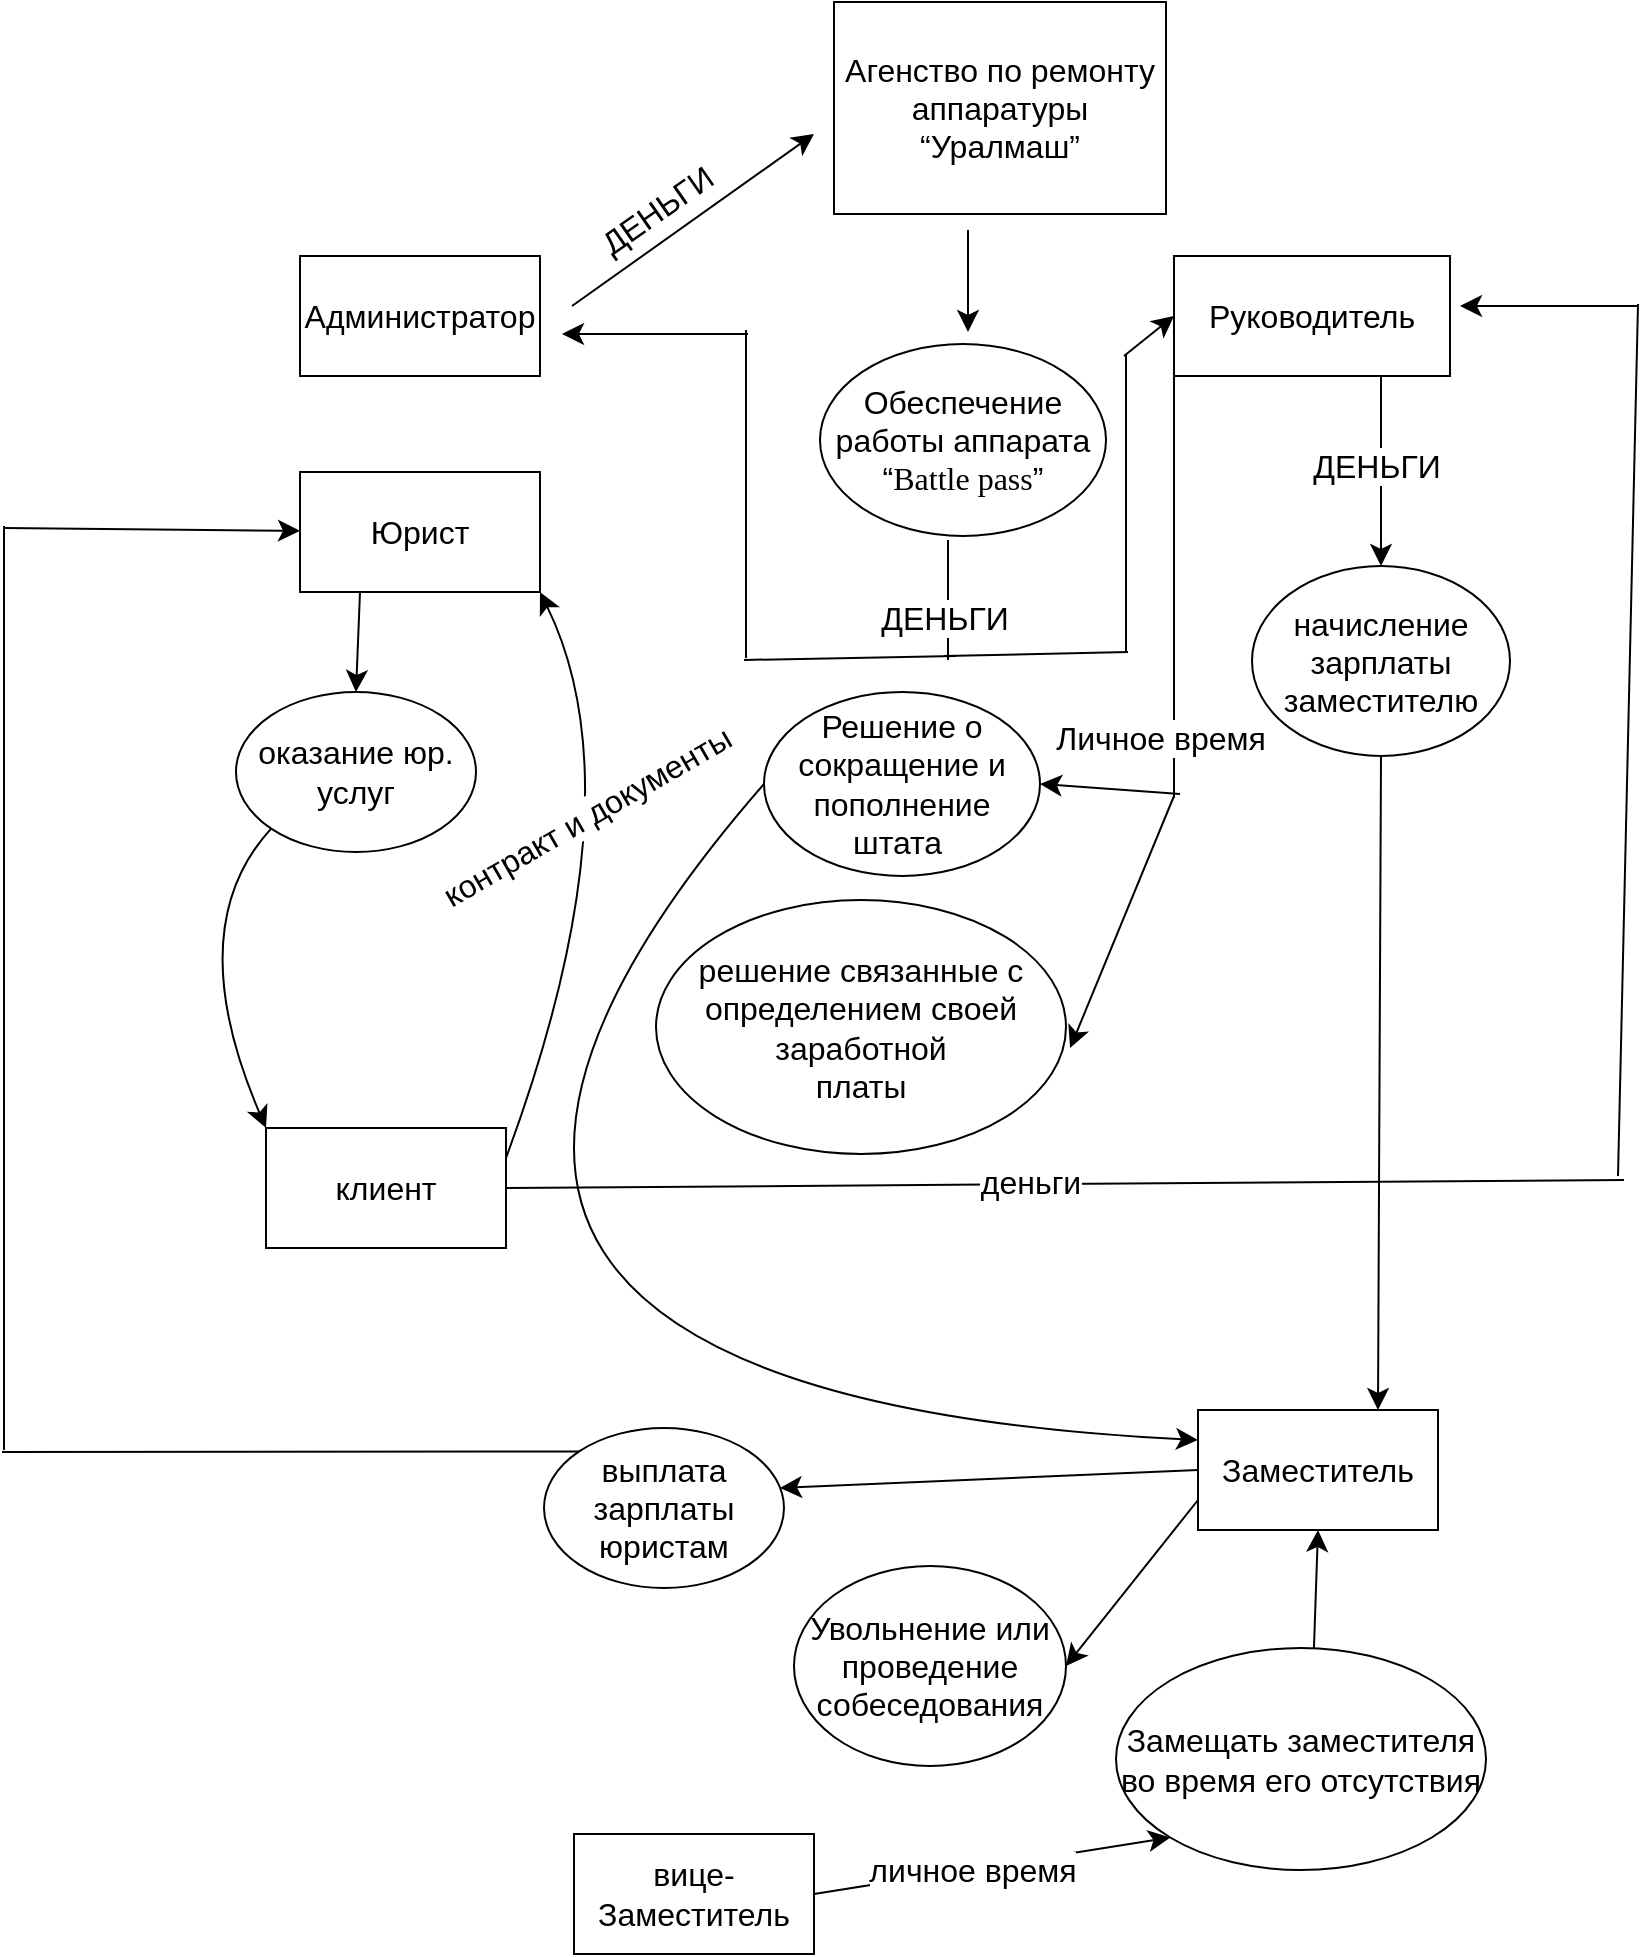 <mxfile version="22.1.21" type="github">
  <diagram name="Страница — 1" id="nTOJG4U7TyEazY0ghbzv">
    <mxGraphModel dx="1083" dy="1205" grid="0" gridSize="10" guides="1" tooltips="1" connect="1" arrows="1" fold="1" page="0" pageScale="1" pageWidth="827" pageHeight="1169" math="0" shadow="0">
      <root>
        <mxCell id="0" />
        <mxCell id="1" parent="0" />
        <mxCell id="ied_S7TfPLxYeV3mwsQc-1" value="Администратор" style="rounded=0;whiteSpace=wrap;html=1;fontSize=16;" vertex="1" parent="1">
          <mxGeometry x="-96" y="-101" width="120" height="60" as="geometry" />
        </mxCell>
        <mxCell id="ied_S7TfPLxYeV3mwsQc-2" value="Юрист" style="rounded=0;whiteSpace=wrap;html=1;fontSize=16;" vertex="1" parent="1">
          <mxGeometry x="-96" y="7" width="120" height="60" as="geometry" />
        </mxCell>
        <mxCell id="ied_S7TfPLxYeV3mwsQc-3" value="Руководитель" style="rounded=0;whiteSpace=wrap;html=1;fontSize=16;" vertex="1" parent="1">
          <mxGeometry x="341" y="-101" width="138" height="60" as="geometry" />
        </mxCell>
        <mxCell id="ied_S7TfPLxYeV3mwsQc-5" value="вице-Заместитель" style="rounded=0;whiteSpace=wrap;html=1;fontSize=16;" vertex="1" parent="1">
          <mxGeometry x="41" y="688" width="120" height="60" as="geometry" />
        </mxCell>
        <mxCell id="ied_S7TfPLxYeV3mwsQc-6" value="Заместитель" style="rounded=0;whiteSpace=wrap;html=1;fontSize=16;" vertex="1" parent="1">
          <mxGeometry x="353" y="476" width="120" height="60" as="geometry" />
        </mxCell>
        <mxCell id="ied_S7TfPLxYeV3mwsQc-8" value="Обеспечение работы аппарата “&lt;span style=&quot;font-size:12.0pt;font-family:&amp;quot;Times New Roman&amp;quot;,&amp;quot;serif&amp;quot;;&lt;br/&gt;mso-fareast-font-family:&amp;quot;Times New Roman&amp;quot;;mso-ansi-language:EN-US;mso-fareast-language:&lt;br/&gt;RU;mso-bidi-language:AR-SA&quot; lang=&quot;EN-US&quot;&gt;Battle&lt;/span&gt;&lt;span style=&quot;font-size:&lt;br/&gt;12.0pt;font-family:&amp;quot;Times New Roman&amp;quot;,&amp;quot;serif&amp;quot;;mso-fareast-font-family:&amp;quot;Times New Roman&amp;quot;;&lt;br/&gt;mso-ansi-language:RU;mso-fareast-language:RU;mso-bidi-language:AR-SA&quot; lang=&quot;EN-US&quot;&gt; &lt;/span&gt;&lt;span style=&quot;font-size:12.0pt;font-family:&amp;quot;Times New Roman&amp;quot;,&amp;quot;serif&amp;quot;;&lt;br/&gt;mso-fareast-font-family:&amp;quot;Times New Roman&amp;quot;;mso-ansi-language:EN-US;mso-fareast-language:&lt;br/&gt;RU;mso-bidi-language:AR-SA&quot; lang=&quot;EN-US&quot;&gt;pass&lt;/span&gt;&lt;span style=&quot;font-size:12.0pt;&lt;br/&gt;font-family:&amp;quot;Times New Roman&amp;quot;,&amp;quot;serif&amp;quot;;mso-fareast-font-family:&amp;quot;Times New Roman&amp;quot;;&lt;br/&gt;mso-ansi-language:RU;mso-fareast-language:RU;mso-bidi-language:AR-SA&quot;&gt;”&lt;/span&gt;" style="ellipse;whiteSpace=wrap;html=1;fontSize=16;" vertex="1" parent="1">
          <mxGeometry x="164" y="-57" width="143" height="96" as="geometry" />
        </mxCell>
        <mxCell id="ied_S7TfPLxYeV3mwsQc-9" value="Решение о сокращение и пополнение штата&amp;nbsp;" style="ellipse;whiteSpace=wrap;html=1;fontSize=16;" vertex="1" parent="1">
          <mxGeometry x="136" y="117" width="138" height="92" as="geometry" />
        </mxCell>
        <mxCell id="ied_S7TfPLxYeV3mwsQc-10" value="начисление зарплаты заместителю" style="ellipse;whiteSpace=wrap;html=1;fontSize=16;" vertex="1" parent="1">
          <mxGeometry x="380" y="54" width="129" height="95" as="geometry" />
        </mxCell>
        <mxCell id="ied_S7TfPLxYeV3mwsQc-11" value="решение связанные с определением своей заработной&lt;br/&gt;платы" style="ellipse;whiteSpace=wrap;html=1;fontSize=16;" vertex="1" parent="1">
          <mxGeometry x="82" y="221" width="205" height="127" as="geometry" />
        </mxCell>
        <mxCell id="ied_S7TfPLxYeV3mwsQc-12" value="" style="endArrow=classic;html=1;rounded=0;fontSize=12;startSize=8;endSize=8;curved=1;" edge="1" parent="1">
          <mxGeometry width="50" height="50" relative="1" as="geometry">
            <mxPoint x="40" y="-76" as="sourcePoint" />
            <mxPoint x="161" y="-162" as="targetPoint" />
          </mxGeometry>
        </mxCell>
        <mxCell id="ied_S7TfPLxYeV3mwsQc-13" value="ДЕНЬГИ" style="edgeLabel;html=1;align=center;verticalAlign=middle;resizable=0;points=[];fontSize=16;rotation=-35;" vertex="1" connectable="0" parent="ied_S7TfPLxYeV3mwsQc-12">
          <mxGeometry x="-0.244" y="1" relative="1" as="geometry">
            <mxPoint x="-3" y="-15" as="offset" />
          </mxGeometry>
        </mxCell>
        <mxCell id="ied_S7TfPLxYeV3mwsQc-14" value="Агенство по ремонту аппаратуры “Уралмаш”" style="rounded=0;whiteSpace=wrap;html=1;fontSize=16;" vertex="1" parent="1">
          <mxGeometry x="171" y="-228" width="166" height="106" as="geometry" />
        </mxCell>
        <mxCell id="ied_S7TfPLxYeV3mwsQc-16" value="" style="endArrow=classic;html=1;rounded=0;fontSize=12;startSize=8;endSize=8;curved=1;" edge="1" parent="1">
          <mxGeometry width="50" height="50" relative="1" as="geometry">
            <mxPoint x="238" y="-114" as="sourcePoint" />
            <mxPoint x="238" y="-63" as="targetPoint" />
          </mxGeometry>
        </mxCell>
        <mxCell id="ied_S7TfPLxYeV3mwsQc-18" value="" style="endArrow=none;html=1;rounded=0;fontSize=12;startSize=8;endSize=8;curved=1;" edge="1" parent="1">
          <mxGeometry width="50" height="50" relative="1" as="geometry">
            <mxPoint x="228" y="101" as="sourcePoint" />
            <mxPoint x="228" y="41" as="targetPoint" />
          </mxGeometry>
        </mxCell>
        <mxCell id="ied_S7TfPLxYeV3mwsQc-19" value="" style="endArrow=none;html=1;rounded=0;fontSize=12;startSize=8;endSize=8;curved=1;" edge="1" parent="1">
          <mxGeometry width="50" height="50" relative="1" as="geometry">
            <mxPoint x="126" y="101" as="sourcePoint" />
            <mxPoint x="232" y="99" as="targetPoint" />
          </mxGeometry>
        </mxCell>
        <mxCell id="ied_S7TfPLxYeV3mwsQc-25" value="ДЕНЬГИ" style="edgeLabel;html=1;align=center;verticalAlign=middle;resizable=0;points=[];fontSize=16;" vertex="1" connectable="0" parent="ied_S7TfPLxYeV3mwsQc-19">
          <mxGeometry x="-0.245" y="1" relative="1" as="geometry">
            <mxPoint x="60" y="-19" as="offset" />
          </mxGeometry>
        </mxCell>
        <mxCell id="ied_S7TfPLxYeV3mwsQc-20" value="" style="endArrow=none;html=1;rounded=0;fontSize=12;startSize=8;endSize=8;curved=1;" edge="1" parent="1">
          <mxGeometry width="50" height="50" relative="1" as="geometry">
            <mxPoint x="127" y="100" as="sourcePoint" />
            <mxPoint x="127" y="-64" as="targetPoint" />
          </mxGeometry>
        </mxCell>
        <mxCell id="ied_S7TfPLxYeV3mwsQc-21" value="" style="endArrow=classic;html=1;rounded=0;fontSize=12;startSize=8;endSize=8;curved=1;" edge="1" parent="1">
          <mxGeometry width="50" height="50" relative="1" as="geometry">
            <mxPoint x="128" y="-62" as="sourcePoint" />
            <mxPoint x="35" y="-62" as="targetPoint" />
          </mxGeometry>
        </mxCell>
        <mxCell id="ied_S7TfPLxYeV3mwsQc-22" value="" style="endArrow=none;html=1;rounded=0;fontSize=12;startSize=8;endSize=8;curved=1;" edge="1" parent="1">
          <mxGeometry width="50" height="50" relative="1" as="geometry">
            <mxPoint x="226" y="99" as="sourcePoint" />
            <mxPoint x="318" y="97" as="targetPoint" />
          </mxGeometry>
        </mxCell>
        <mxCell id="ied_S7TfPLxYeV3mwsQc-23" value="" style="endArrow=none;html=1;rounded=0;fontSize=12;startSize=8;endSize=8;curved=1;" edge="1" parent="1">
          <mxGeometry width="50" height="50" relative="1" as="geometry">
            <mxPoint x="317" y="97" as="sourcePoint" />
            <mxPoint x="317" y="-52" as="targetPoint" />
          </mxGeometry>
        </mxCell>
        <mxCell id="ied_S7TfPLxYeV3mwsQc-24" value="" style="endArrow=classic;html=1;rounded=0;fontSize=12;startSize=8;endSize=8;curved=1;entryX=0;entryY=0.5;entryDx=0;entryDy=0;" edge="1" parent="1" target="ied_S7TfPLxYeV3mwsQc-3">
          <mxGeometry width="50" height="50" relative="1" as="geometry">
            <mxPoint x="316" y="-51" as="sourcePoint" />
            <mxPoint x="344" y="-51" as="targetPoint" />
          </mxGeometry>
        </mxCell>
        <mxCell id="ied_S7TfPLxYeV3mwsQc-26" value="" style="endArrow=classic;html=1;rounded=0;fontSize=12;startSize=8;endSize=8;curved=1;entryX=0.5;entryY=0;entryDx=0;entryDy=0;exitX=0.75;exitY=1;exitDx=0;exitDy=0;" edge="1" parent="1" source="ied_S7TfPLxYeV3mwsQc-3" target="ied_S7TfPLxYeV3mwsQc-10">
          <mxGeometry width="50" height="50" relative="1" as="geometry">
            <mxPoint x="426" y="-24" as="sourcePoint" />
            <mxPoint x="426" y="50" as="targetPoint" />
          </mxGeometry>
        </mxCell>
        <mxCell id="ied_S7TfPLxYeV3mwsQc-27" value="ДЕНЬГИ" style="edgeLabel;html=1;align=center;verticalAlign=middle;resizable=0;points=[];fontSize=16;" vertex="1" connectable="0" parent="ied_S7TfPLxYeV3mwsQc-26">
          <mxGeometry x="-0.054" y="-3" relative="1" as="geometry">
            <mxPoint as="offset" />
          </mxGeometry>
        </mxCell>
        <mxCell id="ied_S7TfPLxYeV3mwsQc-28" value="" style="endArrow=classic;html=1;rounded=0;fontSize=12;startSize=8;endSize=8;curved=1;entryX=0.75;entryY=0;entryDx=0;entryDy=0;exitX=0.5;exitY=1;exitDx=0;exitDy=0;" edge="1" parent="1" source="ied_S7TfPLxYeV3mwsQc-10" target="ied_S7TfPLxYeV3mwsQc-6">
          <mxGeometry width="50" height="50" relative="1" as="geometry">
            <mxPoint x="425" y="156" as="sourcePoint" />
            <mxPoint x="423" y="230" as="targetPoint" />
          </mxGeometry>
        </mxCell>
        <mxCell id="ied_S7TfPLxYeV3mwsQc-30" value="" style="endArrow=none;html=1;rounded=0;fontSize=12;startSize=8;endSize=8;curved=1;entryX=0;entryY=1;entryDx=0;entryDy=0;" edge="1" parent="1" target="ied_S7TfPLxYeV3mwsQc-3">
          <mxGeometry width="50" height="50" relative="1" as="geometry">
            <mxPoint x="341" y="170" as="sourcePoint" />
            <mxPoint x="356" y="-38" as="targetPoint" />
          </mxGeometry>
        </mxCell>
        <mxCell id="ied_S7TfPLxYeV3mwsQc-34" value="Личное время" style="edgeLabel;html=1;align=center;verticalAlign=middle;resizable=0;points=[];fontSize=16;" vertex="1" connectable="0" parent="ied_S7TfPLxYeV3mwsQc-30">
          <mxGeometry x="0.289" y="-2" relative="1" as="geometry">
            <mxPoint x="-9" y="106" as="offset" />
          </mxGeometry>
        </mxCell>
        <mxCell id="ied_S7TfPLxYeV3mwsQc-32" value="" style="endArrow=classic;html=1;rounded=0;fontSize=12;startSize=8;endSize=8;curved=1;entryX=1;entryY=0.5;entryDx=0;entryDy=0;" edge="1" parent="1" target="ied_S7TfPLxYeV3mwsQc-9">
          <mxGeometry width="50" height="50" relative="1" as="geometry">
            <mxPoint x="344" y="168" as="sourcePoint" />
            <mxPoint x="217" y="166" as="targetPoint" />
          </mxGeometry>
        </mxCell>
        <mxCell id="ied_S7TfPLxYeV3mwsQc-33" value="" style="endArrow=classic;html=1;rounded=0;fontSize=12;startSize=8;endSize=8;curved=1;entryX=1.01;entryY=0.583;entryDx=0;entryDy=0;entryPerimeter=0;" edge="1" parent="1" target="ied_S7TfPLxYeV3mwsQc-11">
          <mxGeometry width="50" height="50" relative="1" as="geometry">
            <mxPoint x="341" y="169" as="sourcePoint" />
            <mxPoint x="217" y="166" as="targetPoint" />
          </mxGeometry>
        </mxCell>
        <mxCell id="ied_S7TfPLxYeV3mwsQc-36" value="Увольнение или проведение собеседования" style="ellipse;whiteSpace=wrap;html=1;fontSize=16;" vertex="1" parent="1">
          <mxGeometry x="151" y="554" width="136" height="100" as="geometry" />
        </mxCell>
        <mxCell id="ied_S7TfPLxYeV3mwsQc-38" value="" style="endArrow=classic;html=1;rounded=0;fontSize=12;startSize=8;endSize=8;curved=1;entryX=0;entryY=0.25;entryDx=0;entryDy=0;exitX=0;exitY=0.5;exitDx=0;exitDy=0;" edge="1" parent="1" source="ied_S7TfPLxYeV3mwsQc-9" target="ied_S7TfPLxYeV3mwsQc-6">
          <mxGeometry width="50" height="50" relative="1" as="geometry">
            <mxPoint x="167" y="316" as="sourcePoint" />
            <mxPoint x="217" y="266" as="targetPoint" />
            <Array as="points">
              <mxPoint x="-129" y="467" />
            </Array>
          </mxGeometry>
        </mxCell>
        <mxCell id="ied_S7TfPLxYeV3mwsQc-39" value="" style="endArrow=classic;html=1;rounded=0;fontSize=12;startSize=8;endSize=8;curved=1;entryX=1;entryY=0.5;entryDx=0;entryDy=0;exitX=0;exitY=0.75;exitDx=0;exitDy=0;" edge="1" parent="1" source="ied_S7TfPLxYeV3mwsQc-6" target="ied_S7TfPLxYeV3mwsQc-36">
          <mxGeometry width="50" height="50" relative="1" as="geometry">
            <mxPoint x="72" y="571" as="sourcePoint" />
            <mxPoint x="122" y="521" as="targetPoint" />
          </mxGeometry>
        </mxCell>
        <mxCell id="ied_S7TfPLxYeV3mwsQc-40" value="Замещать заместителя во время его отсутствия" style="ellipse;whiteSpace=wrap;html=1;fontSize=16;" vertex="1" parent="1">
          <mxGeometry x="312" y="595" width="185" height="111" as="geometry" />
        </mxCell>
        <mxCell id="ied_S7TfPLxYeV3mwsQc-41" value="" style="endArrow=classic;html=1;rounded=0;fontSize=12;startSize=8;endSize=8;curved=1;entryX=0;entryY=1;entryDx=0;entryDy=0;exitX=1;exitY=0.5;exitDx=0;exitDy=0;" edge="1" parent="1" source="ied_S7TfPLxYeV3mwsQc-5" target="ied_S7TfPLxYeV3mwsQc-40">
          <mxGeometry width="50" height="50" relative="1" as="geometry">
            <mxPoint x="274" y="736" as="sourcePoint" />
            <mxPoint x="324" y="686" as="targetPoint" />
          </mxGeometry>
        </mxCell>
        <mxCell id="ied_S7TfPLxYeV3mwsQc-42" value="личное время" style="edgeLabel;html=1;align=center;verticalAlign=middle;resizable=0;points=[];fontSize=16;" vertex="1" connectable="0" parent="ied_S7TfPLxYeV3mwsQc-41">
          <mxGeometry x="-0.335" relative="1" as="geometry">
            <mxPoint x="19" y="-3" as="offset" />
          </mxGeometry>
        </mxCell>
        <mxCell id="ied_S7TfPLxYeV3mwsQc-43" value="" style="endArrow=classic;html=1;rounded=0;fontSize=12;startSize=8;endSize=8;curved=1;entryX=0.5;entryY=1;entryDx=0;entryDy=0;exitX=0.535;exitY=0;exitDx=0;exitDy=0;exitPerimeter=0;" edge="1" parent="1" source="ied_S7TfPLxYeV3mwsQc-40" target="ied_S7TfPLxYeV3mwsQc-6">
          <mxGeometry width="50" height="50" relative="1" as="geometry">
            <mxPoint x="388" y="589" as="sourcePoint" />
            <mxPoint x="438" y="539" as="targetPoint" />
          </mxGeometry>
        </mxCell>
        <mxCell id="ied_S7TfPLxYeV3mwsQc-44" value="клиент" style="rounded=0;whiteSpace=wrap;html=1;fontSize=16;" vertex="1" parent="1">
          <mxGeometry x="-113" y="335" width="120" height="60" as="geometry" />
        </mxCell>
        <mxCell id="ied_S7TfPLxYeV3mwsQc-45" value="оказание юр. услуг" style="ellipse;whiteSpace=wrap;html=1;fontSize=16;" vertex="1" parent="1">
          <mxGeometry x="-128" y="117" width="120" height="80" as="geometry" />
        </mxCell>
        <mxCell id="ied_S7TfPLxYeV3mwsQc-47" value="" style="endArrow=classic;html=1;rounded=0;fontSize=12;startSize=8;endSize=8;curved=1;exitX=1;exitY=0.25;exitDx=0;exitDy=0;entryX=1;entryY=1;entryDx=0;entryDy=0;" edge="1" parent="1" source="ied_S7TfPLxYeV3mwsQc-44" target="ied_S7TfPLxYeV3mwsQc-2">
          <mxGeometry width="50" height="50" relative="1" as="geometry">
            <mxPoint x="19" y="226" as="sourcePoint" />
            <mxPoint x="69" y="176" as="targetPoint" />
            <Array as="points">
              <mxPoint x="74" y="169" />
            </Array>
          </mxGeometry>
        </mxCell>
        <mxCell id="ied_S7TfPLxYeV3mwsQc-48" value="контракт и документы" style="edgeLabel;html=1;align=center;verticalAlign=middle;resizable=0;points=[];fontSize=16;rotation=-30;" vertex="1" connectable="0" parent="ied_S7TfPLxYeV3mwsQc-47">
          <mxGeometry x="-0.507" y="-2" relative="1" as="geometry">
            <mxPoint x="12" y="-101" as="offset" />
          </mxGeometry>
        </mxCell>
        <mxCell id="ied_S7TfPLxYeV3mwsQc-49" value="" style="endArrow=classic;html=1;rounded=0;fontSize=12;startSize=8;endSize=8;curved=1;entryX=0.5;entryY=0;entryDx=0;entryDy=0;exitX=0.25;exitY=1;exitDx=0;exitDy=0;" edge="1" parent="1" source="ied_S7TfPLxYeV3mwsQc-2" target="ied_S7TfPLxYeV3mwsQc-45">
          <mxGeometry width="50" height="50" relative="1" as="geometry">
            <mxPoint x="-89" y="120" as="sourcePoint" />
            <mxPoint x="-39" y="70" as="targetPoint" />
          </mxGeometry>
        </mxCell>
        <mxCell id="ied_S7TfPLxYeV3mwsQc-50" value="" style="endArrow=classic;html=1;rounded=0;fontSize=12;startSize=8;endSize=8;curved=1;exitX=0;exitY=1;exitDx=0;exitDy=0;entryX=0;entryY=0;entryDx=0;entryDy=0;" edge="1" parent="1" source="ied_S7TfPLxYeV3mwsQc-45" target="ied_S7TfPLxYeV3mwsQc-44">
          <mxGeometry width="50" height="50" relative="1" as="geometry">
            <mxPoint x="-101" y="286" as="sourcePoint" />
            <mxPoint x="-51" y="236" as="targetPoint" />
            <Array as="points">
              <mxPoint x="-156" y="235" />
            </Array>
          </mxGeometry>
        </mxCell>
        <mxCell id="ied_S7TfPLxYeV3mwsQc-52" value="выплата зарплаты&lt;br&gt;юристам" style="ellipse;whiteSpace=wrap;html=1;fontSize=16;" vertex="1" parent="1">
          <mxGeometry x="26" y="485" width="120" height="80" as="geometry" />
        </mxCell>
        <mxCell id="ied_S7TfPLxYeV3mwsQc-55" value="" style="endArrow=classic;html=1;rounded=0;fontSize=12;startSize=8;endSize=8;curved=1;entryX=0.983;entryY=0.375;entryDx=0;entryDy=0;entryPerimeter=0;exitX=0;exitY=0.5;exitDx=0;exitDy=0;" edge="1" parent="1" source="ied_S7TfPLxYeV3mwsQc-6" target="ied_S7TfPLxYeV3mwsQc-52">
          <mxGeometry width="50" height="50" relative="1" as="geometry">
            <mxPoint x="183" y="416" as="sourcePoint" />
            <mxPoint x="233" y="366" as="targetPoint" />
          </mxGeometry>
        </mxCell>
        <mxCell id="ied_S7TfPLxYeV3mwsQc-57" value="" style="endArrow=none;html=1;rounded=0;fontSize=12;startSize=8;endSize=8;curved=1;entryX=0;entryY=0;entryDx=0;entryDy=0;" edge="1" parent="1" target="ied_S7TfPLxYeV3mwsQc-52">
          <mxGeometry width="50" height="50" relative="1" as="geometry">
            <mxPoint x="-245" y="497" as="sourcePoint" />
            <mxPoint x="-40" y="489" as="targetPoint" />
          </mxGeometry>
        </mxCell>
        <mxCell id="ied_S7TfPLxYeV3mwsQc-58" value="" style="endArrow=none;html=1;rounded=0;fontSize=12;startSize=8;endSize=8;curved=1;" edge="1" parent="1">
          <mxGeometry width="50" height="50" relative="1" as="geometry">
            <mxPoint x="-244" y="496" as="sourcePoint" />
            <mxPoint x="-244" y="34" as="targetPoint" />
          </mxGeometry>
        </mxCell>
        <mxCell id="ied_S7TfPLxYeV3mwsQc-59" value="" style="endArrow=classic;html=1;rounded=0;fontSize=12;startSize=8;endSize=8;curved=1;" edge="1" parent="1" target="ied_S7TfPLxYeV3mwsQc-2">
          <mxGeometry width="50" height="50" relative="1" as="geometry">
            <mxPoint x="-244" y="35" as="sourcePoint" />
            <mxPoint x="-9" y="166" as="targetPoint" />
          </mxGeometry>
        </mxCell>
        <mxCell id="ied_S7TfPLxYeV3mwsQc-60" value="" style="endArrow=none;html=1;rounded=0;fontSize=12;startSize=8;endSize=8;curved=1;exitX=1;exitY=0.5;exitDx=0;exitDy=0;" edge="1" parent="1" source="ied_S7TfPLxYeV3mwsQc-44">
          <mxGeometry width="50" height="50" relative="1" as="geometry">
            <mxPoint x="39" y="387" as="sourcePoint" />
            <mxPoint x="566" y="361" as="targetPoint" />
          </mxGeometry>
        </mxCell>
        <mxCell id="ied_S7TfPLxYeV3mwsQc-64" value="деньги" style="edgeLabel;html=1;align=center;verticalAlign=middle;resizable=0;points=[];fontSize=16;" vertex="1" connectable="0" parent="ied_S7TfPLxYeV3mwsQc-60">
          <mxGeometry x="0.056" relative="1" as="geometry">
            <mxPoint x="-33" y="-1" as="offset" />
          </mxGeometry>
        </mxCell>
        <mxCell id="ied_S7TfPLxYeV3mwsQc-61" value="" style="endArrow=none;html=1;rounded=0;fontSize=12;startSize=8;endSize=8;curved=1;" edge="1" parent="1">
          <mxGeometry width="50" height="50" relative="1" as="geometry">
            <mxPoint x="563" y="359" as="sourcePoint" />
            <mxPoint x="573" y="-77" as="targetPoint" />
          </mxGeometry>
        </mxCell>
        <mxCell id="ied_S7TfPLxYeV3mwsQc-62" value="" style="endArrow=classic;html=1;rounded=0;fontSize=12;startSize=8;endSize=8;curved=1;" edge="1" parent="1">
          <mxGeometry width="50" height="50" relative="1" as="geometry">
            <mxPoint x="573" y="-76" as="sourcePoint" />
            <mxPoint x="484" y="-76" as="targetPoint" />
          </mxGeometry>
        </mxCell>
      </root>
    </mxGraphModel>
  </diagram>
</mxfile>
